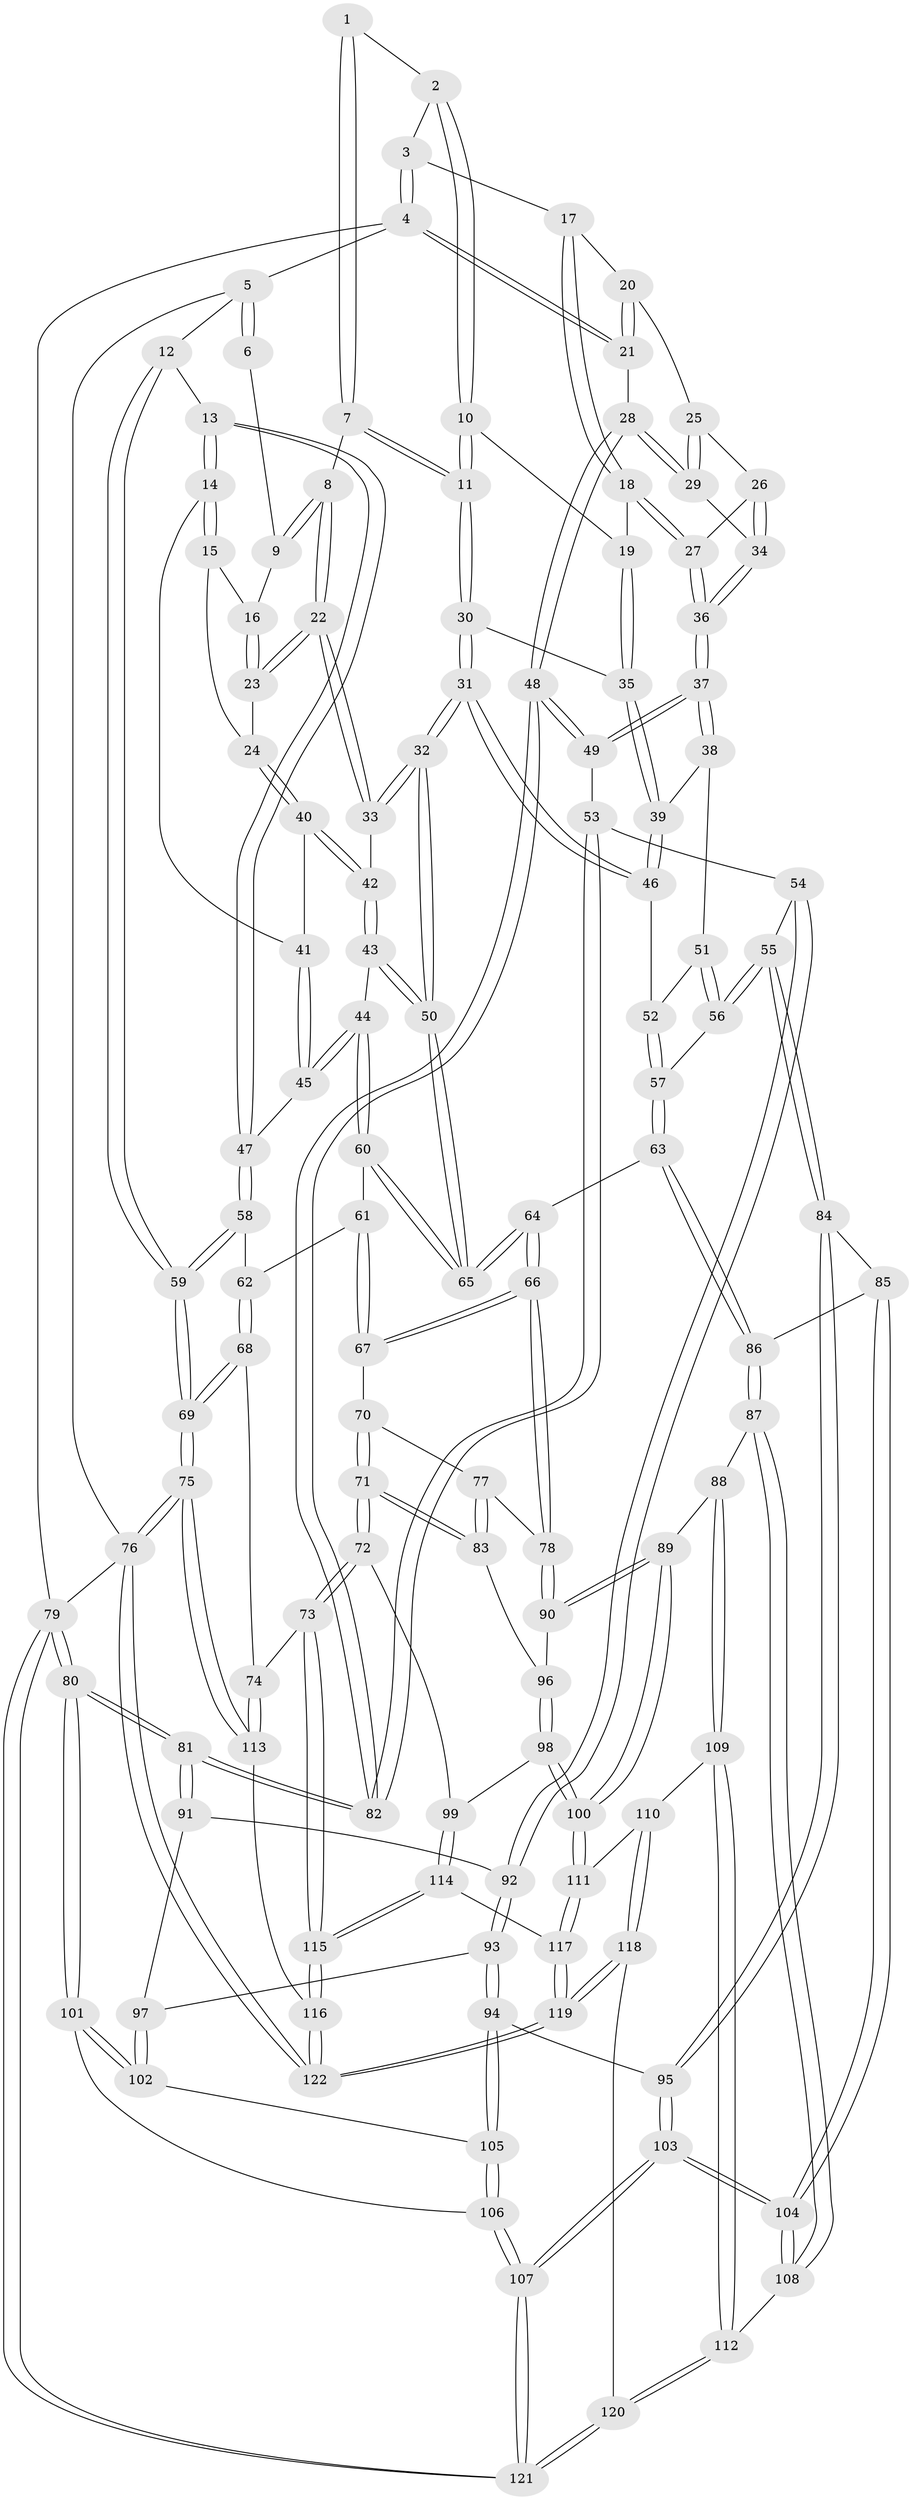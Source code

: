 // Generated by graph-tools (version 1.1) at 2025/16/03/09/25 04:16:57]
// undirected, 122 vertices, 302 edges
graph export_dot {
graph [start="1"]
  node [color=gray90,style=filled];
  1 [pos="+0.4874037121308585+0"];
  2 [pos="+0.8338917253403613+0"];
  3 [pos="+0.8619063763961433+0"];
  4 [pos="+1+0"];
  5 [pos="+0+0"];
  6 [pos="+0.3022601923866572+0"];
  7 [pos="+0.49228738057976057+0.061265356680927203"];
  8 [pos="+0.4408115359792096+0.10126140203330272"];
  9 [pos="+0.2896761212773282+0.015778373877331536"];
  10 [pos="+0.6487202140670201+0.09785144178244928"];
  11 [pos="+0.5749091200690651+0.11768977911505096"];
  12 [pos="+0+0"];
  13 [pos="+0+0.03547096749068686"];
  14 [pos="+0+0.050191012310534244"];
  15 [pos="+0.11880228669911608+0.07850341277226901"];
  16 [pos="+0.2603352936605478+0.07291716236559109"];
  17 [pos="+0.8632517121054517+0"];
  18 [pos="+0.7976183045696017+0.1364073359761914"];
  19 [pos="+0.728820747282721+0.14497500488608792"];
  20 [pos="+0.9582735082390391+0.12891524418920935"];
  21 [pos="+1+0.13774640117800874"];
  22 [pos="+0.38005299901948486+0.18304024797247445"];
  23 [pos="+0.3178676122824822+0.1794743840847434"];
  24 [pos="+0.27518021864318254+0.2069903804985574"];
  25 [pos="+0.9490400997065253+0.14188532612562507"];
  26 [pos="+0.9204096771550024+0.15897126428624792"];
  27 [pos="+0.8436797123867574+0.1987935994209465"];
  28 [pos="+1+0.3304867684436819"];
  29 [pos="+0.9994253652381335+0.27129627523415306"];
  30 [pos="+0.5814991647317522+0.1867220753172352"];
  31 [pos="+0.4944038680855588+0.34752715135327344"];
  32 [pos="+0.48189257852016815+0.35020563298471535"];
  33 [pos="+0.43885630051668095+0.30185266394165794"];
  34 [pos="+0.9705721146699893+0.2746431984552229"];
  35 [pos="+0.6862559104635068+0.24808137769059554"];
  36 [pos="+0.8452233248323566+0.2954167511518485"];
  37 [pos="+0.8105625394707305+0.35337412946329444"];
  38 [pos="+0.7599848273850418+0.3384065495324005"];
  39 [pos="+0.689205091465904+0.2562330837703283"];
  40 [pos="+0.26906520468778833+0.2136581360393726"];
  41 [pos="+0.15494507475308705+0.22649931727781047"];
  42 [pos="+0.2577441813356656+0.3258992024684455"];
  43 [pos="+0.22898330908452189+0.3735950261002989"];
  44 [pos="+0.2052830058032065+0.39217389962589294"];
  45 [pos="+0.15627000119428486+0.3775088548480649"];
  46 [pos="+0.49882850839227605+0.34871042578708006"];
  47 [pos="+0.11576346844577651+0.38388964008910004"];
  48 [pos="+1+0.41850253917798763"];
  49 [pos="+0.8347752482204827+0.4270703188524761"];
  50 [pos="+0.4530368454990953+0.39976024054816073"];
  51 [pos="+0.617282720715835+0.38654630911014093"];
  52 [pos="+0.5524381830402847+0.37362107845155385"];
  53 [pos="+0.8162943239668453+0.5012056154473581"];
  54 [pos="+0.8096562484324669+0.520148319005092"];
  55 [pos="+0.8045116102685199+0.5229767061893636"];
  56 [pos="+0.6749849443995573+0.5177663658475309"];
  57 [pos="+0.6075169828853579+0.5520780808903704"];
  58 [pos="+0.08997928628202034+0.4018223918716028"];
  59 [pos="+0+0.49138616812223607"];
  60 [pos="+0.23819941627461183+0.47709177184766205"];
  61 [pos="+0.2359730051266829+0.48891626725723447"];
  62 [pos="+0.12009017018153256+0.5410737536964995"];
  63 [pos="+0.586032643591831+0.5733962927725064"];
  64 [pos="+0.4453568941391523+0.5228889036430668"];
  65 [pos="+0.4353722744216698+0.46789697364384625"];
  66 [pos="+0.42068195658120544+0.567727367796701"];
  67 [pos="+0.24084567888094915+0.5108283974413065"];
  68 [pos="+0.06646507385811781+0.6266558820238413"];
  69 [pos="+0+0.554450042228202"];
  70 [pos="+0.24344091142242838+0.5413518085594079"];
  71 [pos="+0.2124439682451042+0.6523747083215173"];
  72 [pos="+0.16891533707078843+0.6916631025384136"];
  73 [pos="+0.1503177469964423+0.6965833218874402"];
  74 [pos="+0.13605007593645213+0.686730306987255"];
  75 [pos="+0+0.8826772162367925"];
  76 [pos="+0+1"];
  77 [pos="+0.3397035742654612+0.5860647326313109"];
  78 [pos="+0.41903496266213053+0.5716862794816114"];
  79 [pos="+1+1"];
  80 [pos="+1+0.7597702540415433"];
  81 [pos="+1+0.5685422968734234"];
  82 [pos="+1+0.5518109166319105"];
  83 [pos="+0.2785953819119543+0.6496122983334752"];
  84 [pos="+0.7369421540310674+0.6523979529860869"];
  85 [pos="+0.7267622896528704+0.6607141226847648"];
  86 [pos="+0.5985628399752616+0.657545800890992"];
  87 [pos="+0.57307594551646+0.7035802439409132"];
  88 [pos="+0.49838612569859697+0.7056362373611155"];
  89 [pos="+0.4526536019432959+0.6738961899094489"];
  90 [pos="+0.4204752234684024+0.6340889293638159"];
  91 [pos="+0.9805849254281662+0.6029883971194803"];
  92 [pos="+0.8249421824117651+0.5362957304479772"];
  93 [pos="+0.8735584605178408+0.6799800321667668"];
  94 [pos="+0.8637922366599804+0.6953605288724866"];
  95 [pos="+0.8062191644559421+0.7065893604908418"];
  96 [pos="+0.35180968650479605+0.6822524638840609"];
  97 [pos="+0.9311517777856715+0.6868897444042891"];
  98 [pos="+0.33906135543349397+0.7640064829435806"];
  99 [pos="+0.2660902539253871+0.7528683904899071"];
  100 [pos="+0.3635733701734214+0.7931113261986853"];
  101 [pos="+1+0.7670687969118448"];
  102 [pos="+0.9668369221215795+0.7356691486678478"];
  103 [pos="+0.7572730981687847+0.8969728862935935"];
  104 [pos="+0.7194540027968763+0.8378416072678093"];
  105 [pos="+0.8692529373421143+0.8020997104298915"];
  106 [pos="+0.8157790614129685+0.9127475533637158"];
  107 [pos="+0.7826752151714204+0.9539239728699503"];
  108 [pos="+0.5933394391302762+0.7526228316782536"];
  109 [pos="+0.4631044935904894+0.7764053711613729"];
  110 [pos="+0.39028171028356373+0.8141877360001252"];
  111 [pos="+0.365085652114511+0.7962724729553909"];
  112 [pos="+0.5293420865117792+0.8438092006411224"];
  113 [pos="+0+0.8611671561079028"];
  114 [pos="+0.2567386736870917+0.8378932617201074"];
  115 [pos="+0.12034166065608683+0.8477238137387214"];
  116 [pos="+0.11968089890110652+0.8490093004028207"];
  117 [pos="+0.28758110855648383+0.8592177968009956"];
  118 [pos="+0.49591181766386067+1"];
  119 [pos="+0.2889846530337729+1"];
  120 [pos="+0.4965203812851755+1"];
  121 [pos="+0.7702423449515946+1"];
  122 [pos="+0.24145402833266985+1"];
  1 -- 2;
  1 -- 7;
  1 -- 7;
  2 -- 3;
  2 -- 10;
  2 -- 10;
  3 -- 4;
  3 -- 4;
  3 -- 17;
  4 -- 5;
  4 -- 21;
  4 -- 21;
  4 -- 79;
  5 -- 6;
  5 -- 6;
  5 -- 12;
  5 -- 76;
  6 -- 9;
  7 -- 8;
  7 -- 11;
  7 -- 11;
  8 -- 9;
  8 -- 9;
  8 -- 22;
  8 -- 22;
  9 -- 16;
  10 -- 11;
  10 -- 11;
  10 -- 19;
  11 -- 30;
  11 -- 30;
  12 -- 13;
  12 -- 59;
  12 -- 59;
  13 -- 14;
  13 -- 14;
  13 -- 47;
  13 -- 47;
  14 -- 15;
  14 -- 15;
  14 -- 41;
  15 -- 16;
  15 -- 24;
  16 -- 23;
  16 -- 23;
  17 -- 18;
  17 -- 18;
  17 -- 20;
  18 -- 19;
  18 -- 27;
  18 -- 27;
  19 -- 35;
  19 -- 35;
  20 -- 21;
  20 -- 21;
  20 -- 25;
  21 -- 28;
  22 -- 23;
  22 -- 23;
  22 -- 33;
  22 -- 33;
  23 -- 24;
  24 -- 40;
  24 -- 40;
  25 -- 26;
  25 -- 29;
  25 -- 29;
  26 -- 27;
  26 -- 34;
  26 -- 34;
  27 -- 36;
  27 -- 36;
  28 -- 29;
  28 -- 29;
  28 -- 48;
  28 -- 48;
  29 -- 34;
  30 -- 31;
  30 -- 31;
  30 -- 35;
  31 -- 32;
  31 -- 32;
  31 -- 46;
  31 -- 46;
  32 -- 33;
  32 -- 33;
  32 -- 50;
  32 -- 50;
  33 -- 42;
  34 -- 36;
  34 -- 36;
  35 -- 39;
  35 -- 39;
  36 -- 37;
  36 -- 37;
  37 -- 38;
  37 -- 38;
  37 -- 49;
  37 -- 49;
  38 -- 39;
  38 -- 51;
  39 -- 46;
  39 -- 46;
  40 -- 41;
  40 -- 42;
  40 -- 42;
  41 -- 45;
  41 -- 45;
  42 -- 43;
  42 -- 43;
  43 -- 44;
  43 -- 50;
  43 -- 50;
  44 -- 45;
  44 -- 45;
  44 -- 60;
  44 -- 60;
  45 -- 47;
  46 -- 52;
  47 -- 58;
  47 -- 58;
  48 -- 49;
  48 -- 49;
  48 -- 82;
  48 -- 82;
  49 -- 53;
  50 -- 65;
  50 -- 65;
  51 -- 52;
  51 -- 56;
  51 -- 56;
  52 -- 57;
  52 -- 57;
  53 -- 54;
  53 -- 82;
  53 -- 82;
  54 -- 55;
  54 -- 92;
  54 -- 92;
  55 -- 56;
  55 -- 56;
  55 -- 84;
  55 -- 84;
  56 -- 57;
  57 -- 63;
  57 -- 63;
  58 -- 59;
  58 -- 59;
  58 -- 62;
  59 -- 69;
  59 -- 69;
  60 -- 61;
  60 -- 65;
  60 -- 65;
  61 -- 62;
  61 -- 67;
  61 -- 67;
  62 -- 68;
  62 -- 68;
  63 -- 64;
  63 -- 86;
  63 -- 86;
  64 -- 65;
  64 -- 65;
  64 -- 66;
  64 -- 66;
  66 -- 67;
  66 -- 67;
  66 -- 78;
  66 -- 78;
  67 -- 70;
  68 -- 69;
  68 -- 69;
  68 -- 74;
  69 -- 75;
  69 -- 75;
  70 -- 71;
  70 -- 71;
  70 -- 77;
  71 -- 72;
  71 -- 72;
  71 -- 83;
  71 -- 83;
  72 -- 73;
  72 -- 73;
  72 -- 99;
  73 -- 74;
  73 -- 115;
  73 -- 115;
  74 -- 113;
  74 -- 113;
  75 -- 76;
  75 -- 76;
  75 -- 113;
  75 -- 113;
  76 -- 122;
  76 -- 122;
  76 -- 79;
  77 -- 78;
  77 -- 83;
  77 -- 83;
  78 -- 90;
  78 -- 90;
  79 -- 80;
  79 -- 80;
  79 -- 121;
  79 -- 121;
  80 -- 81;
  80 -- 81;
  80 -- 101;
  80 -- 101;
  81 -- 82;
  81 -- 82;
  81 -- 91;
  81 -- 91;
  83 -- 96;
  84 -- 85;
  84 -- 95;
  84 -- 95;
  85 -- 86;
  85 -- 104;
  85 -- 104;
  86 -- 87;
  86 -- 87;
  87 -- 88;
  87 -- 108;
  87 -- 108;
  88 -- 89;
  88 -- 109;
  88 -- 109;
  89 -- 90;
  89 -- 90;
  89 -- 100;
  89 -- 100;
  90 -- 96;
  91 -- 92;
  91 -- 97;
  92 -- 93;
  92 -- 93;
  93 -- 94;
  93 -- 94;
  93 -- 97;
  94 -- 95;
  94 -- 105;
  94 -- 105;
  95 -- 103;
  95 -- 103;
  96 -- 98;
  96 -- 98;
  97 -- 102;
  97 -- 102;
  98 -- 99;
  98 -- 100;
  98 -- 100;
  99 -- 114;
  99 -- 114;
  100 -- 111;
  100 -- 111;
  101 -- 102;
  101 -- 102;
  101 -- 106;
  102 -- 105;
  103 -- 104;
  103 -- 104;
  103 -- 107;
  103 -- 107;
  104 -- 108;
  104 -- 108;
  105 -- 106;
  105 -- 106;
  106 -- 107;
  106 -- 107;
  107 -- 121;
  107 -- 121;
  108 -- 112;
  109 -- 110;
  109 -- 112;
  109 -- 112;
  110 -- 111;
  110 -- 118;
  110 -- 118;
  111 -- 117;
  111 -- 117;
  112 -- 120;
  112 -- 120;
  113 -- 116;
  114 -- 115;
  114 -- 115;
  114 -- 117;
  115 -- 116;
  115 -- 116;
  116 -- 122;
  116 -- 122;
  117 -- 119;
  117 -- 119;
  118 -- 119;
  118 -- 119;
  118 -- 120;
  119 -- 122;
  119 -- 122;
  120 -- 121;
  120 -- 121;
}
